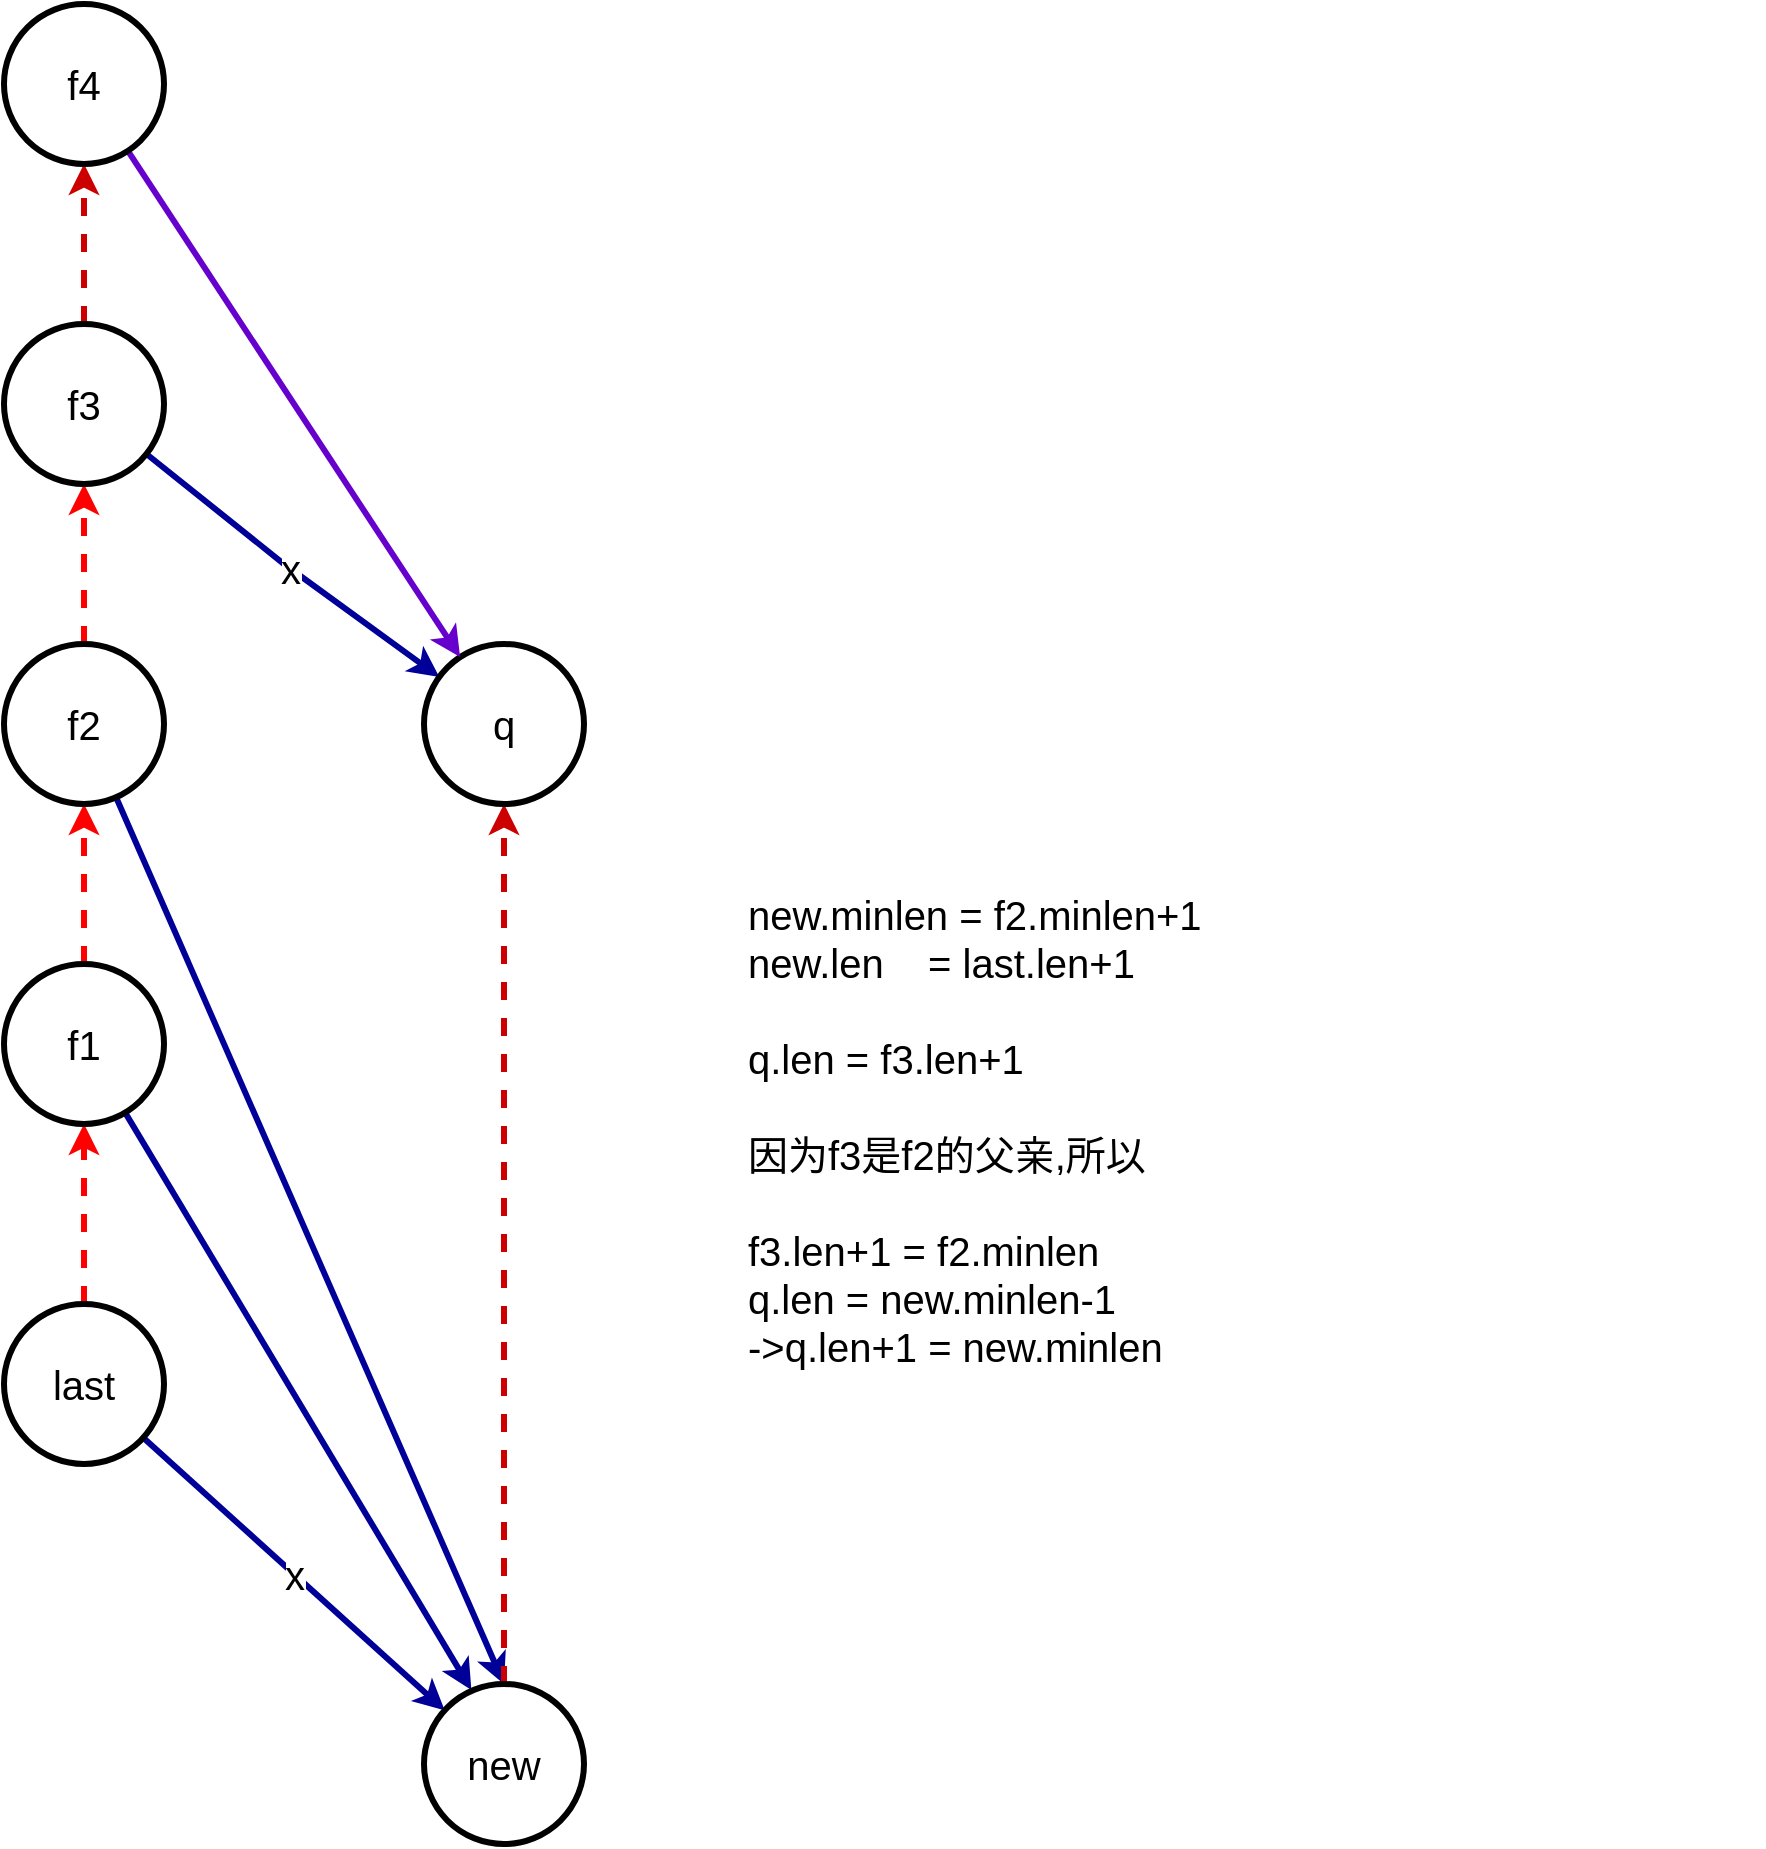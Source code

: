 <mxfile version="16.5.1" type="device"><diagram id="prCj0TBu2vS3lTjn7uCa" name="第 1 页"><mxGraphModel dx="1420" dy="2360" grid="1" gridSize="10" guides="1" tooltips="1" connect="1" arrows="1" fold="1" page="1" pageScale="1" pageWidth="827" pageHeight="1169" math="0" shadow="0"><root><mxCell id="0"/><mxCell id="1" parent="0"/><mxCell id="NQyKDLGpCNI9UOslf1Ba-23" value="" style="rounded=0;orthogonalLoop=1;jettySize=auto;html=1;fontSize=20;dashed=1;strokeColor=#FF0000;strokeWidth=3;" edge="1" parent="1" source="NQyKDLGpCNI9UOslf1Ba-21" target="NQyKDLGpCNI9UOslf1Ba-22"><mxGeometry relative="1" as="geometry"/></mxCell><mxCell id="NQyKDLGpCNI9UOslf1Ba-29" value="x" style="edgeStyle=none;rounded=0;orthogonalLoop=1;jettySize=auto;html=1;fontSize=20;strokeColor=#000099;strokeWidth=3;" edge="1" parent="1" source="NQyKDLGpCNI9UOslf1Ba-21" target="NQyKDLGpCNI9UOslf1Ba-28"><mxGeometry relative="1" as="geometry"/></mxCell><mxCell id="NQyKDLGpCNI9UOslf1Ba-21" value="last" style="ellipse;whiteSpace=wrap;html=1;aspect=fixed;fontSize=20;strokeWidth=3;" vertex="1" parent="1"><mxGeometry x="260" y="620" width="80" height="80" as="geometry"/></mxCell><mxCell id="NQyKDLGpCNI9UOslf1Ba-25" value="" style="edgeStyle=none;rounded=0;orthogonalLoop=1;jettySize=auto;html=1;dashed=1;fontSize=20;strokeColor=#FF0000;strokeWidth=3;" edge="1" parent="1" source="NQyKDLGpCNI9UOslf1Ba-22" target="NQyKDLGpCNI9UOslf1Ba-24"><mxGeometry relative="1" as="geometry"/></mxCell><mxCell id="NQyKDLGpCNI9UOslf1Ba-34" style="edgeStyle=none;rounded=0;orthogonalLoop=1;jettySize=auto;html=1;entryX=0.296;entryY=0.037;entryDx=0;entryDy=0;entryPerimeter=0;fontSize=20;strokeColor=#000099;strokeWidth=3;" edge="1" parent="1" source="NQyKDLGpCNI9UOslf1Ba-22" target="NQyKDLGpCNI9UOslf1Ba-28"><mxGeometry relative="1" as="geometry"/></mxCell><mxCell id="NQyKDLGpCNI9UOslf1Ba-22" value="f1" style="ellipse;whiteSpace=wrap;html=1;aspect=fixed;fontSize=20;strokeWidth=3;" vertex="1" parent="1"><mxGeometry x="260" y="450" width="80" height="80" as="geometry"/></mxCell><mxCell id="NQyKDLGpCNI9UOslf1Ba-27" value="" style="edgeStyle=none;rounded=0;orthogonalLoop=1;jettySize=auto;html=1;dashed=1;fontSize=20;strokeColor=#FF0000;strokeWidth=3;" edge="1" parent="1" source="NQyKDLGpCNI9UOslf1Ba-24" target="NQyKDLGpCNI9UOslf1Ba-26"><mxGeometry relative="1" as="geometry"/></mxCell><mxCell id="NQyKDLGpCNI9UOslf1Ba-35" style="edgeStyle=none;rounded=0;orthogonalLoop=1;jettySize=auto;html=1;fontSize=20;strokeColor=#000099;strokeWidth=3;entryX=0.5;entryY=0;entryDx=0;entryDy=0;" edge="1" parent="1" source="NQyKDLGpCNI9UOslf1Ba-24" target="NQyKDLGpCNI9UOslf1Ba-28"><mxGeometry relative="1" as="geometry"><mxPoint x="550" y="690" as="targetPoint"/></mxGeometry></mxCell><mxCell id="NQyKDLGpCNI9UOslf1Ba-24" value="f2" style="ellipse;whiteSpace=wrap;html=1;aspect=fixed;fontSize=20;strokeWidth=3;" vertex="1" parent="1"><mxGeometry x="260" y="290" width="80" height="80" as="geometry"/></mxCell><mxCell id="NQyKDLGpCNI9UOslf1Ba-33" value="x" style="edgeStyle=none;rounded=0;orthogonalLoop=1;jettySize=auto;html=1;fontSize=20;strokeColor=#000099;strokeWidth=3;" edge="1" parent="1" source="NQyKDLGpCNI9UOslf1Ba-26" target="NQyKDLGpCNI9UOslf1Ba-32"><mxGeometry relative="1" as="geometry"><Array as="points"><mxPoint x="400" y="250"/></Array></mxGeometry></mxCell><mxCell id="NQyKDLGpCNI9UOslf1Ba-38" value="" style="edgeStyle=none;rounded=0;orthogonalLoop=1;jettySize=auto;html=1;fontSize=20;strokeColor=#CC0000;strokeWidth=3;dashed=1;" edge="1" parent="1" source="NQyKDLGpCNI9UOslf1Ba-26" target="NQyKDLGpCNI9UOslf1Ba-37"><mxGeometry relative="1" as="geometry"/></mxCell><mxCell id="NQyKDLGpCNI9UOslf1Ba-26" value="f3" style="ellipse;whiteSpace=wrap;html=1;aspect=fixed;fontSize=20;strokeWidth=3;" vertex="1" parent="1"><mxGeometry x="260" y="130" width="80" height="80" as="geometry"/></mxCell><mxCell id="NQyKDLGpCNI9UOslf1Ba-41" style="edgeStyle=none;rounded=0;orthogonalLoop=1;jettySize=auto;html=1;entryX=0.5;entryY=1;entryDx=0;entryDy=0;fontSize=20;strokeColor=#CC0000;strokeWidth=3;dashed=1;" edge="1" parent="1" source="NQyKDLGpCNI9UOslf1Ba-28" target="NQyKDLGpCNI9UOslf1Ba-32"><mxGeometry relative="1" as="geometry"/></mxCell><mxCell id="NQyKDLGpCNI9UOslf1Ba-28" value="new" style="ellipse;whiteSpace=wrap;html=1;aspect=fixed;fontSize=20;strokeWidth=3;" vertex="1" parent="1"><mxGeometry x="470" y="810" width="80" height="80" as="geometry"/></mxCell><mxCell id="NQyKDLGpCNI9UOslf1Ba-32" value="q" style="ellipse;whiteSpace=wrap;html=1;aspect=fixed;fontSize=20;strokeWidth=3;" vertex="1" parent="1"><mxGeometry x="470" y="290" width="80" height="80" as="geometry"/></mxCell><mxCell id="NQyKDLGpCNI9UOslf1Ba-36" value="&lt;div&gt;new.minlen = f2.minlen+1&lt;/div&gt;&lt;div&gt;new.len&amp;nbsp; &amp;nbsp; = last.len+1&lt;/div&gt;&lt;div&gt;&lt;br&gt;&lt;/div&gt;&lt;div&gt;q.len = f3.len+1&lt;/div&gt;&lt;div&gt;&lt;br&gt;&lt;/div&gt;&lt;div&gt;因为f3是f2的父亲,&lt;span&gt;所以&lt;/span&gt;&lt;/div&gt;&lt;div&gt;&lt;span&gt;&lt;br&gt;&lt;/span&gt;&lt;/div&gt;&lt;div&gt;f3.len+1 = f2.minlen&lt;/div&gt;&lt;div&gt;q.len = new.minlen-1&lt;/div&gt;&lt;div&gt;-&amp;gt;q.len+1 = new.minlen&lt;/div&gt;&lt;div&gt;&lt;br&gt;&lt;/div&gt;" style="text;html=1;strokeColor=none;fillColor=none;align=left;verticalAlign=middle;whiteSpace=wrap;rounded=0;fontSize=20;" vertex="1" parent="1"><mxGeometry x="630" y="350" width="510" height="390" as="geometry"/></mxCell><mxCell id="NQyKDLGpCNI9UOslf1Ba-39" style="edgeStyle=none;rounded=0;orthogonalLoop=1;jettySize=auto;html=1;fontSize=20;strokeColor=#6600CC;strokeWidth=3;" edge="1" parent="1" source="NQyKDLGpCNI9UOslf1Ba-37" target="NQyKDLGpCNI9UOslf1Ba-32"><mxGeometry relative="1" as="geometry"/></mxCell><mxCell id="NQyKDLGpCNI9UOslf1Ba-37" value="f4" style="ellipse;whiteSpace=wrap;html=1;aspect=fixed;fontSize=20;strokeWidth=3;" vertex="1" parent="1"><mxGeometry x="260" y="-30" width="80" height="80" as="geometry"/></mxCell></root></mxGraphModel></diagram></mxfile>
